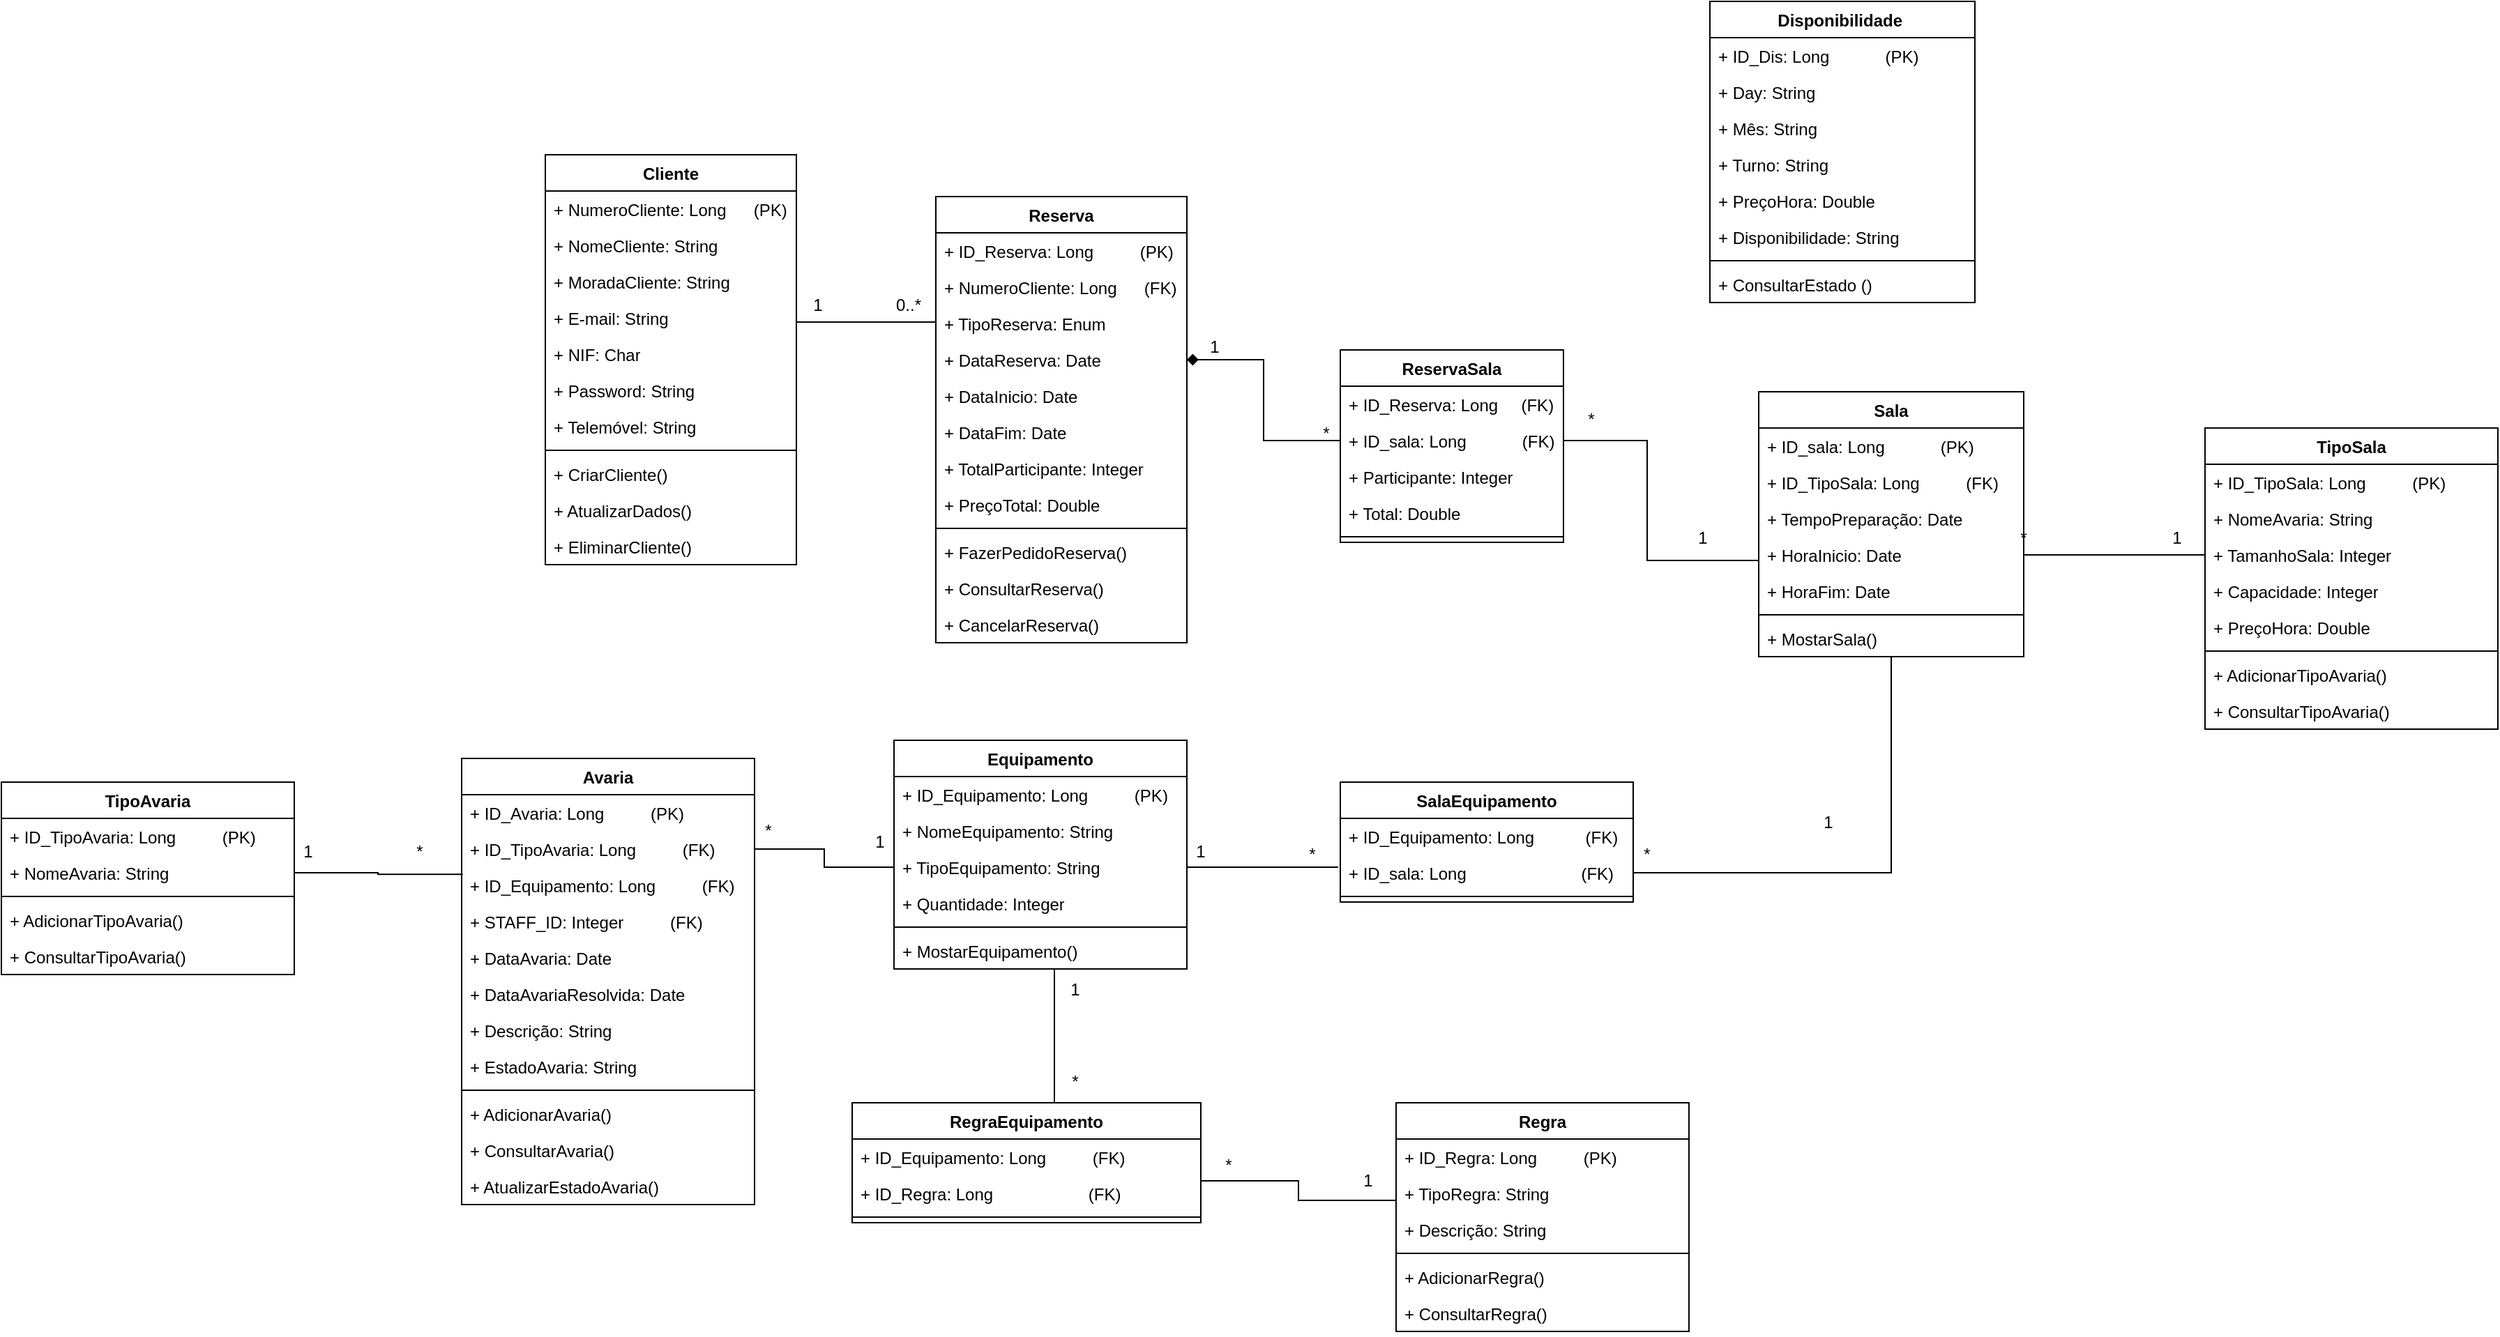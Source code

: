 <mxfile version="24.8.6">
  <diagram name="Diagrama de Classes" id="13e1069c-82ec-6db2-03f1-153e76fe0fe0">
    <mxGraphModel dx="2444" dy="712" grid="1" gridSize="10" guides="1" tooltips="1" connect="1" arrows="1" fold="1" page="1" pageScale="1" pageWidth="1100" pageHeight="850" background="none" math="0" shadow="0">
      <root>
        <mxCell id="0" />
        <mxCell id="1" parent="0" />
        <mxCell id="OTBdSN7DUw6KR1RITJse-1" value="Cliente" style="swimlane;fontStyle=1;align=center;verticalAlign=top;childLayout=stackLayout;horizontal=1;startSize=26;horizontalStack=0;resizeParent=1;resizeParentMax=0;resizeLast=0;collapsible=1;marginBottom=0;whiteSpace=wrap;html=1;" parent="1" vertex="1">
          <mxGeometry x="30" y="160" width="180" height="294" as="geometry">
            <mxRectangle x="140" y="60" width="80" height="30" as="alternateBounds" />
          </mxGeometry>
        </mxCell>
        <mxCell id="OTBdSN7DUw6KR1RITJse-2" value="+ NumeroCliente: Long&lt;span style=&quot;white-space: pre;&quot;&gt;&#x9;&lt;/span&gt;&amp;nbsp; &amp;nbsp;(PK)" style="text;strokeColor=none;fillColor=none;align=left;verticalAlign=top;spacingLeft=4;spacingRight=4;overflow=hidden;rotatable=0;points=[[0,0.5],[1,0.5]];portConstraint=eastwest;whiteSpace=wrap;html=1;" parent="OTBdSN7DUw6KR1RITJse-1" vertex="1">
          <mxGeometry y="26" width="180" height="26" as="geometry" />
        </mxCell>
        <mxCell id="OTBdSN7DUw6KR1RITJse-3" value="+ NomeCliente: String" style="text;strokeColor=none;fillColor=none;align=left;verticalAlign=top;spacingLeft=4;spacingRight=4;overflow=hidden;rotatable=0;points=[[0,0.5],[1,0.5]];portConstraint=eastwest;whiteSpace=wrap;html=1;" parent="OTBdSN7DUw6KR1RITJse-1" vertex="1">
          <mxGeometry y="52" width="180" height="26" as="geometry" />
        </mxCell>
        <mxCell id="OTBdSN7DUw6KR1RITJse-4" value="+ MoradaCliente: String" style="text;strokeColor=none;fillColor=none;align=left;verticalAlign=top;spacingLeft=4;spacingRight=4;overflow=hidden;rotatable=0;points=[[0,0.5],[1,0.5]];portConstraint=eastwest;whiteSpace=wrap;html=1;" parent="OTBdSN7DUw6KR1RITJse-1" vertex="1">
          <mxGeometry y="78" width="180" height="26" as="geometry" />
        </mxCell>
        <mxCell id="OTBdSN7DUw6KR1RITJse-5" value="+ E-mail: String&lt;div&gt;&lt;br&gt;&lt;/div&gt;&lt;div&gt;&lt;br&gt;&lt;/div&gt;" style="text;strokeColor=none;fillColor=none;align=left;verticalAlign=top;spacingLeft=4;spacingRight=4;overflow=hidden;rotatable=0;points=[[0,0.5],[1,0.5]];portConstraint=eastwest;whiteSpace=wrap;html=1;" parent="OTBdSN7DUw6KR1RITJse-1" vertex="1">
          <mxGeometry y="104" width="180" height="26" as="geometry" />
        </mxCell>
        <mxCell id="-aJVNQ9pDXhQDbvJG__2-1" value="+ NIF: Char" style="text;strokeColor=none;fillColor=none;align=left;verticalAlign=top;spacingLeft=4;spacingRight=4;overflow=hidden;rotatable=0;points=[[0,0.5],[1,0.5]];portConstraint=eastwest;whiteSpace=wrap;html=1;" vertex="1" parent="OTBdSN7DUw6KR1RITJse-1">
          <mxGeometry y="130" width="180" height="26" as="geometry" />
        </mxCell>
        <mxCell id="OTBdSN7DUw6KR1RITJse-6" value="+ Password: String" style="text;strokeColor=none;fillColor=none;align=left;verticalAlign=top;spacingLeft=4;spacingRight=4;overflow=hidden;rotatable=0;points=[[0,0.5],[1,0.5]];portConstraint=eastwest;whiteSpace=wrap;html=1;" parent="OTBdSN7DUw6KR1RITJse-1" vertex="1">
          <mxGeometry y="156" width="180" height="26" as="geometry" />
        </mxCell>
        <mxCell id="OTBdSN7DUw6KR1RITJse-7" value="+ Telemóvel: String" style="text;strokeColor=none;fillColor=none;align=left;verticalAlign=top;spacingLeft=4;spacingRight=4;overflow=hidden;rotatable=0;points=[[0,0.5],[1,0.5]];portConstraint=eastwest;whiteSpace=wrap;html=1;" parent="OTBdSN7DUw6KR1RITJse-1" vertex="1">
          <mxGeometry y="182" width="180" height="26" as="geometry" />
        </mxCell>
        <mxCell id="OTBdSN7DUw6KR1RITJse-8" value="" style="line;strokeWidth=1;fillColor=none;align=left;verticalAlign=middle;spacingTop=-1;spacingLeft=3;spacingRight=3;rotatable=0;labelPosition=right;points=[];portConstraint=eastwest;strokeColor=inherit;" parent="OTBdSN7DUw6KR1RITJse-1" vertex="1">
          <mxGeometry y="208" width="180" height="8" as="geometry" />
        </mxCell>
        <mxCell id="rqedpsNSRm9LQJVZ1VE7-1" value="+ CriarCliente()" style="text;strokeColor=none;fillColor=none;align=left;verticalAlign=top;spacingLeft=4;spacingRight=4;overflow=hidden;rotatable=0;points=[[0,0.5],[1,0.5]];portConstraint=eastwest;whiteSpace=wrap;html=1;" parent="OTBdSN7DUw6KR1RITJse-1" vertex="1">
          <mxGeometry y="216" width="180" height="26" as="geometry" />
        </mxCell>
        <mxCell id="rqedpsNSRm9LQJVZ1VE7-2" value="+ AtualizarDados()" style="text;strokeColor=none;fillColor=none;align=left;verticalAlign=top;spacingLeft=4;spacingRight=4;overflow=hidden;rotatable=0;points=[[0,0.5],[1,0.5]];portConstraint=eastwest;whiteSpace=wrap;html=1;" parent="OTBdSN7DUw6KR1RITJse-1" vertex="1">
          <mxGeometry y="242" width="180" height="26" as="geometry" />
        </mxCell>
        <mxCell id="rqedpsNSRm9LQJVZ1VE7-3" value="+ EliminarCliente()" style="text;strokeColor=none;fillColor=none;align=left;verticalAlign=top;spacingLeft=4;spacingRight=4;overflow=hidden;rotatable=0;points=[[0,0.5],[1,0.5]];portConstraint=eastwest;whiteSpace=wrap;html=1;" parent="OTBdSN7DUw6KR1RITJse-1" vertex="1">
          <mxGeometry y="268" width="180" height="26" as="geometry" />
        </mxCell>
        <mxCell id="TgUR6VuphJQQWwya9bYw-8" style="edgeStyle=orthogonalEdgeStyle;rounded=0;orthogonalLoop=1;jettySize=auto;html=1;exitX=0.5;exitY=1;exitDx=0;exitDy=0;entryX=1;entryY=0.5;entryDx=0;entryDy=0;endArrow=none;endFill=0;" parent="1" source="OTBdSN7DUw6KR1RITJse-10" target="OTBdSN7DUw6KR1RITJse-58" edge="1">
          <mxGeometry relative="1" as="geometry" />
        </mxCell>
        <mxCell id="OTBdSN7DUw6KR1RITJse-10" value="Sala" style="swimlane;fontStyle=1;align=center;verticalAlign=top;childLayout=stackLayout;horizontal=1;startSize=26;horizontalStack=0;resizeParent=1;resizeParentMax=0;resizeLast=0;collapsible=1;marginBottom=0;whiteSpace=wrap;html=1;" parent="1" vertex="1">
          <mxGeometry x="900" y="330" width="190" height="190" as="geometry" />
        </mxCell>
        <mxCell id="OTBdSN7DUw6KR1RITJse-11" value="+ ID_sala: Long&amp;nbsp; &amp;nbsp; &amp;nbsp; &amp;nbsp; &amp;nbsp; &amp;nbsp; (PK)" style="text;strokeColor=none;fillColor=none;align=left;verticalAlign=top;spacingLeft=4;spacingRight=4;overflow=hidden;rotatable=0;points=[[0,0.5],[1,0.5]];portConstraint=eastwest;whiteSpace=wrap;html=1;" parent="OTBdSN7DUw6KR1RITJse-10" vertex="1">
          <mxGeometry y="26" width="190" height="26" as="geometry" />
        </mxCell>
        <mxCell id="aInGje0-KsVJg-_VBNvp-23" value="+ ID_TipoSala: Long&amp;nbsp; &amp;nbsp; &amp;nbsp; &amp;nbsp; &amp;nbsp; (FK)&amp;nbsp;&amp;nbsp;" style="text;strokeColor=none;fillColor=none;align=left;verticalAlign=top;spacingLeft=4;spacingRight=4;overflow=hidden;rotatable=0;points=[[0,0.5],[1,0.5]];portConstraint=eastwest;whiteSpace=wrap;html=1;" parent="OTBdSN7DUw6KR1RITJse-10" vertex="1">
          <mxGeometry y="52" width="190" height="26" as="geometry" />
        </mxCell>
        <mxCell id="nK_D47v2q9Sztdhnkqc2-46" value="+ TempoPreparação: Date" style="text;strokeColor=none;fillColor=none;align=left;verticalAlign=top;spacingLeft=4;spacingRight=4;overflow=hidden;rotatable=0;points=[[0,0.5],[1,0.5]];portConstraint=eastwest;whiteSpace=wrap;html=1;" parent="OTBdSN7DUw6KR1RITJse-10" vertex="1">
          <mxGeometry y="78" width="190" height="26" as="geometry" />
        </mxCell>
        <mxCell id="nK_D47v2q9Sztdhnkqc2-49" value="+ HoraInicio: Date" style="text;strokeColor=none;fillColor=none;align=left;verticalAlign=top;spacingLeft=4;spacingRight=4;overflow=hidden;rotatable=0;points=[[0,0.5],[1,0.5]];portConstraint=eastwest;whiteSpace=wrap;html=1;" parent="OTBdSN7DUw6KR1RITJse-10" vertex="1">
          <mxGeometry y="104" width="190" height="26" as="geometry" />
        </mxCell>
        <mxCell id="nK_D47v2q9Sztdhnkqc2-50" value="+ HoraFim: Date" style="text;strokeColor=none;fillColor=none;align=left;verticalAlign=top;spacingLeft=4;spacingRight=4;overflow=hidden;rotatable=0;points=[[0,0.5],[1,0.5]];portConstraint=eastwest;whiteSpace=wrap;html=1;" parent="OTBdSN7DUw6KR1RITJse-10" vertex="1">
          <mxGeometry y="130" width="190" height="26" as="geometry" />
        </mxCell>
        <mxCell id="OTBdSN7DUw6KR1RITJse-16" value="" style="line;strokeWidth=1;fillColor=none;align=left;verticalAlign=middle;spacingTop=-1;spacingLeft=3;spacingRight=3;rotatable=0;labelPosition=right;points=[];portConstraint=eastwest;strokeColor=inherit;" parent="OTBdSN7DUw6KR1RITJse-10" vertex="1">
          <mxGeometry y="156" width="190" height="8" as="geometry" />
        </mxCell>
        <mxCell id="OTBdSN7DUw6KR1RITJse-17" value="+ MostarSala()" style="text;strokeColor=none;fillColor=none;align=left;verticalAlign=top;spacingLeft=4;spacingRight=4;overflow=hidden;rotatable=0;points=[[0,0.5],[1,0.5]];portConstraint=eastwest;whiteSpace=wrap;html=1;" parent="OTBdSN7DUw6KR1RITJse-10" vertex="1">
          <mxGeometry y="164" width="190" height="26" as="geometry" />
        </mxCell>
        <mxCell id="OTBdSN7DUw6KR1RITJse-18" value="Reserva" style="swimlane;fontStyle=1;align=center;verticalAlign=top;childLayout=stackLayout;horizontal=1;startSize=26;horizontalStack=0;resizeParent=1;resizeParentMax=0;resizeLast=0;collapsible=1;marginBottom=0;whiteSpace=wrap;html=1;" parent="1" vertex="1">
          <mxGeometry x="310" y="190" width="180" height="320" as="geometry" />
        </mxCell>
        <mxCell id="OTBdSN7DUw6KR1RITJse-19" value="+ ID_Reserva: Long&amp;nbsp; &amp;nbsp; &amp;nbsp; &amp;nbsp; &amp;nbsp; (PK)" style="text;strokeColor=none;fillColor=none;align=left;verticalAlign=top;spacingLeft=4;spacingRight=4;overflow=hidden;rotatable=0;points=[[0,0.5],[1,0.5]];portConstraint=eastwest;whiteSpace=wrap;html=1;" parent="OTBdSN7DUw6KR1RITJse-18" vertex="1">
          <mxGeometry y="26" width="180" height="26" as="geometry" />
        </mxCell>
        <mxCell id="yTIaYECVE8OxCSl-N1GG-2" value="+ NumeroCliente: Long&lt;span style=&quot;white-space: pre;&quot;&gt;&#x9;&lt;/span&gt;&amp;nbsp; &amp;nbsp;(FK)" style="text;strokeColor=none;fillColor=none;align=left;verticalAlign=top;spacingLeft=4;spacingRight=4;overflow=hidden;rotatable=0;points=[[0,0.5],[1,0.5]];portConstraint=eastwest;whiteSpace=wrap;html=1;" parent="OTBdSN7DUw6KR1RITJse-18" vertex="1">
          <mxGeometry y="52" width="180" height="26" as="geometry" />
        </mxCell>
        <mxCell id="OTBdSN7DUw6KR1RITJse-20" value="+ TipoReserva: Enum" style="text;strokeColor=none;fillColor=none;align=left;verticalAlign=top;spacingLeft=4;spacingRight=4;overflow=hidden;rotatable=0;points=[[0,0.5],[1,0.5]];portConstraint=eastwest;whiteSpace=wrap;html=1;" parent="OTBdSN7DUw6KR1RITJse-18" vertex="1">
          <mxGeometry y="78" width="180" height="26" as="geometry" />
        </mxCell>
        <mxCell id="yTIaYECVE8OxCSl-N1GG-1" value="+ DataReserva: Date" style="text;strokeColor=none;fillColor=none;align=left;verticalAlign=top;spacingLeft=4;spacingRight=4;overflow=hidden;rotatable=0;points=[[0,0.5],[1,0.5]];portConstraint=eastwest;whiteSpace=wrap;html=1;" parent="OTBdSN7DUw6KR1RITJse-18" vertex="1">
          <mxGeometry y="104" width="180" height="26" as="geometry" />
        </mxCell>
        <mxCell id="OTBdSN7DUw6KR1RITJse-21" value="+ DataInicio: Date" style="text;strokeColor=none;fillColor=none;align=left;verticalAlign=top;spacingLeft=4;spacingRight=4;overflow=hidden;rotatable=0;points=[[0,0.5],[1,0.5]];portConstraint=eastwest;whiteSpace=wrap;html=1;" parent="OTBdSN7DUw6KR1RITJse-18" vertex="1">
          <mxGeometry y="130" width="180" height="26" as="geometry" />
        </mxCell>
        <mxCell id="OTBdSN7DUw6KR1RITJse-22" value="+ DataFim: Date" style="text;strokeColor=none;fillColor=none;align=left;verticalAlign=top;spacingLeft=4;spacingRight=4;overflow=hidden;rotatable=0;points=[[0,0.5],[1,0.5]];portConstraint=eastwest;whiteSpace=wrap;html=1;" parent="OTBdSN7DUw6KR1RITJse-18" vertex="1">
          <mxGeometry y="156" width="180" height="26" as="geometry" />
        </mxCell>
        <mxCell id="OTBdSN7DUw6KR1RITJse-23" value="+ TotalParticipante: Integer" style="text;strokeColor=none;fillColor=none;align=left;verticalAlign=top;spacingLeft=4;spacingRight=4;overflow=hidden;rotatable=0;points=[[0,0.5],[1,0.5]];portConstraint=eastwest;whiteSpace=wrap;html=1;" parent="OTBdSN7DUw6KR1RITJse-18" vertex="1">
          <mxGeometry y="182" width="180" height="26" as="geometry" />
        </mxCell>
        <mxCell id="TgUR6VuphJQQWwya9bYw-1" value="+ PreçoTotal: Double" style="text;strokeColor=none;fillColor=none;align=left;verticalAlign=top;spacingLeft=4;spacingRight=4;overflow=hidden;rotatable=0;points=[[0,0.5],[1,0.5]];portConstraint=eastwest;whiteSpace=wrap;html=1;" parent="OTBdSN7DUw6KR1RITJse-18" vertex="1">
          <mxGeometry y="208" width="180" height="26" as="geometry" />
        </mxCell>
        <mxCell id="OTBdSN7DUw6KR1RITJse-24" value="" style="line;strokeWidth=1;fillColor=none;align=left;verticalAlign=middle;spacingTop=-1;spacingLeft=3;spacingRight=3;rotatable=0;labelPosition=right;points=[];portConstraint=eastwest;strokeColor=inherit;" parent="OTBdSN7DUw6KR1RITJse-18" vertex="1">
          <mxGeometry y="234" width="180" height="8" as="geometry" />
        </mxCell>
        <mxCell id="5uaC4MI6rVyVPUYfYV3J-1" value="+ FazerPedidoReserva()" style="text;strokeColor=none;fillColor=none;align=left;verticalAlign=top;spacingLeft=4;spacingRight=4;overflow=hidden;rotatable=0;points=[[0,0.5],[1,0.5]];portConstraint=eastwest;whiteSpace=wrap;html=1;" parent="OTBdSN7DUw6KR1RITJse-18" vertex="1">
          <mxGeometry y="242" width="180" height="26" as="geometry" />
        </mxCell>
        <mxCell id="OTBdSN7DUw6KR1RITJse-25" value="+ ConsultarReserva()" style="text;strokeColor=none;fillColor=none;align=left;verticalAlign=top;spacingLeft=4;spacingRight=4;overflow=hidden;rotatable=0;points=[[0,0.5],[1,0.5]];portConstraint=eastwest;whiteSpace=wrap;html=1;" parent="OTBdSN7DUw6KR1RITJse-18" vertex="1">
          <mxGeometry y="268" width="180" height="26" as="geometry" />
        </mxCell>
        <mxCell id="5uaC4MI6rVyVPUYfYV3J-3" value="+ CancelarReserva()" style="text;strokeColor=none;fillColor=none;align=left;verticalAlign=top;spacingLeft=4;spacingRight=4;overflow=hidden;rotatable=0;points=[[0,0.5],[1,0.5]];portConstraint=eastwest;whiteSpace=wrap;html=1;" parent="OTBdSN7DUw6KR1RITJse-18" vertex="1">
          <mxGeometry y="294" width="180" height="26" as="geometry" />
        </mxCell>
        <mxCell id="OTBdSN7DUw6KR1RITJse-26" value="Equipamento" style="swimlane;fontStyle=1;align=center;verticalAlign=top;childLayout=stackLayout;horizontal=1;startSize=26;horizontalStack=0;resizeParent=1;resizeParentMax=0;resizeLast=0;collapsible=1;marginBottom=0;whiteSpace=wrap;html=1;" parent="1" vertex="1">
          <mxGeometry x="280" y="580" width="210" height="164" as="geometry" />
        </mxCell>
        <mxCell id="OTBdSN7DUw6KR1RITJse-27" value="+ ID_Equipamento: Long&amp;nbsp; &amp;nbsp; &amp;nbsp; &amp;nbsp; &amp;nbsp; (PK)&amp;nbsp;&amp;nbsp;" style="text;strokeColor=none;fillColor=none;align=left;verticalAlign=top;spacingLeft=4;spacingRight=4;overflow=hidden;rotatable=0;points=[[0,0.5],[1,0.5]];portConstraint=eastwest;whiteSpace=wrap;html=1;" parent="OTBdSN7DUw6KR1RITJse-26" vertex="1">
          <mxGeometry y="26" width="210" height="26" as="geometry" />
        </mxCell>
        <mxCell id="OTBdSN7DUw6KR1RITJse-28" value="+ NomeEquipamento: String" style="text;strokeColor=none;fillColor=none;align=left;verticalAlign=top;spacingLeft=4;spacingRight=4;overflow=hidden;rotatable=0;points=[[0,0.5],[1,0.5]];portConstraint=eastwest;whiteSpace=wrap;html=1;" parent="OTBdSN7DUw6KR1RITJse-26" vertex="1">
          <mxGeometry y="52" width="210" height="26" as="geometry" />
        </mxCell>
        <mxCell id="OTBdSN7DUw6KR1RITJse-29" value="+ TipoEquipamento: String" style="text;strokeColor=none;fillColor=none;align=left;verticalAlign=top;spacingLeft=4;spacingRight=4;overflow=hidden;rotatable=0;points=[[0,0.5],[1,0.5]];portConstraint=eastwest;whiteSpace=wrap;html=1;" parent="OTBdSN7DUw6KR1RITJse-26" vertex="1">
          <mxGeometry y="78" width="210" height="26" as="geometry" />
        </mxCell>
        <mxCell id="OTBdSN7DUw6KR1RITJse-31" value="+ Quantidade: Integer" style="text;strokeColor=none;fillColor=none;align=left;verticalAlign=top;spacingLeft=4;spacingRight=4;overflow=hidden;rotatable=0;points=[[0,0.5],[1,0.5]];portConstraint=eastwest;whiteSpace=wrap;html=1;" parent="OTBdSN7DUw6KR1RITJse-26" vertex="1">
          <mxGeometry y="104" width="210" height="26" as="geometry" />
        </mxCell>
        <mxCell id="OTBdSN7DUw6KR1RITJse-32" value="" style="line;strokeWidth=1;fillColor=none;align=left;verticalAlign=middle;spacingTop=-1;spacingLeft=3;spacingRight=3;rotatable=0;labelPosition=right;points=[];portConstraint=eastwest;strokeColor=inherit;" parent="OTBdSN7DUw6KR1RITJse-26" vertex="1">
          <mxGeometry y="130" width="210" height="8" as="geometry" />
        </mxCell>
        <mxCell id="H3_FL0mDu3y63sgO12pk-1" value="+ MostarEquipamento()" style="text;strokeColor=none;fillColor=none;align=left;verticalAlign=top;spacingLeft=4;spacingRight=4;overflow=hidden;rotatable=0;points=[[0,0.5],[1,0.5]];portConstraint=eastwest;whiteSpace=wrap;html=1;" parent="OTBdSN7DUw6KR1RITJse-26" vertex="1">
          <mxGeometry y="138" width="210" height="26" as="geometry" />
        </mxCell>
        <mxCell id="OTBdSN7DUw6KR1RITJse-43" value="1" style="text;html=1;align=center;verticalAlign=middle;resizable=0;points=[];autosize=1;strokeColor=none;fillColor=none;" parent="1" vertex="1">
          <mxGeometry x="210" y="253" width="30" height="30" as="geometry" />
        </mxCell>
        <mxCell id="OTBdSN7DUw6KR1RITJse-44" value="0..*" style="text;html=1;align=center;verticalAlign=middle;resizable=0;points=[];autosize=1;strokeColor=none;fillColor=none;" parent="1" vertex="1">
          <mxGeometry x="270" y="253" width="40" height="30" as="geometry" />
        </mxCell>
        <mxCell id="OTBdSN7DUw6KR1RITJse-48" value="ReservaSala" style="swimlane;fontStyle=1;align=center;verticalAlign=top;childLayout=stackLayout;horizontal=1;startSize=26;horizontalStack=0;resizeParent=1;resizeParentMax=0;resizeLast=0;collapsible=1;marginBottom=0;whiteSpace=wrap;html=1;" parent="1" vertex="1">
          <mxGeometry x="600" y="300" width="160" height="138" as="geometry" />
        </mxCell>
        <mxCell id="OTBdSN7DUw6KR1RITJse-49" value="+ ID_Reserva: Long&amp;nbsp; &amp;nbsp; &amp;nbsp;(FK)" style="text;strokeColor=none;fillColor=none;align=left;verticalAlign=top;spacingLeft=4;spacingRight=4;overflow=hidden;rotatable=0;points=[[0,0.5],[1,0.5]];portConstraint=eastwest;whiteSpace=wrap;html=1;" parent="OTBdSN7DUw6KR1RITJse-48" vertex="1">
          <mxGeometry y="26" width="160" height="26" as="geometry" />
        </mxCell>
        <mxCell id="OTBdSN7DUw6KR1RITJse-50" value="+ ID_sala: Long&amp;nbsp; &amp;nbsp; &amp;nbsp; &amp;nbsp; &amp;nbsp; &amp;nbsp; (FK)" style="text;strokeColor=none;fillColor=none;align=left;verticalAlign=top;spacingLeft=4;spacingRight=4;overflow=hidden;rotatable=0;points=[[0,0.5],[1,0.5]];portConstraint=eastwest;whiteSpace=wrap;html=1;" parent="OTBdSN7DUw6KR1RITJse-48" vertex="1">
          <mxGeometry y="52" width="160" height="26" as="geometry" />
        </mxCell>
        <mxCell id="OTBdSN7DUw6KR1RITJse-51" value="+ Participante: Integer" style="text;strokeColor=none;fillColor=none;align=left;verticalAlign=top;spacingLeft=4;spacingRight=4;overflow=hidden;rotatable=0;points=[[0,0.5],[1,0.5]];portConstraint=eastwest;whiteSpace=wrap;html=1;" parent="OTBdSN7DUw6KR1RITJse-48" vertex="1">
          <mxGeometry y="78" width="160" height="26" as="geometry" />
        </mxCell>
        <mxCell id="yTIaYECVE8OxCSl-N1GG-3" value="+ Total: Double" style="text;strokeColor=none;fillColor=none;align=left;verticalAlign=top;spacingLeft=4;spacingRight=4;overflow=hidden;rotatable=0;points=[[0,0.5],[1,0.5]];portConstraint=eastwest;whiteSpace=wrap;html=1;" parent="OTBdSN7DUw6KR1RITJse-48" vertex="1">
          <mxGeometry y="104" width="160" height="26" as="geometry" />
        </mxCell>
        <mxCell id="OTBdSN7DUw6KR1RITJse-52" value="" style="line;strokeWidth=1;fillColor=none;align=left;verticalAlign=middle;spacingTop=-1;spacingLeft=3;spacingRight=3;rotatable=0;labelPosition=right;points=[];portConstraint=eastwest;strokeColor=inherit;" parent="OTBdSN7DUw6KR1RITJse-48" vertex="1">
          <mxGeometry y="130" width="160" height="8" as="geometry" />
        </mxCell>
        <mxCell id="OTBdSN7DUw6KR1RITJse-56" value="SalaEquipamento" style="swimlane;fontStyle=1;align=center;verticalAlign=top;childLayout=stackLayout;horizontal=1;startSize=26;horizontalStack=0;resizeParent=1;resizeParentMax=0;resizeLast=0;collapsible=1;marginBottom=0;whiteSpace=wrap;html=1;" parent="1" vertex="1">
          <mxGeometry x="600" y="610" width="210" height="86" as="geometry" />
        </mxCell>
        <mxCell id="OTBdSN7DUw6KR1RITJse-57" value="+ ID_Equipamento: Long&amp;nbsp; &amp;nbsp; &amp;nbsp; &amp;nbsp; &amp;nbsp; &amp;nbsp;(FK)&amp;nbsp;&amp;nbsp;" style="text;strokeColor=none;fillColor=none;align=left;verticalAlign=top;spacingLeft=4;spacingRight=4;overflow=hidden;rotatable=0;points=[[0,0.5],[1,0.5]];portConstraint=eastwest;whiteSpace=wrap;html=1;" parent="OTBdSN7DUw6KR1RITJse-56" vertex="1">
          <mxGeometry y="26" width="210" height="26" as="geometry" />
        </mxCell>
        <mxCell id="OTBdSN7DUw6KR1RITJse-58" value="+ ID_sala: Long&amp;nbsp; &amp;nbsp; &amp;nbsp; &amp;nbsp;&amp;nbsp;&lt;span style=&quot;white-space: pre;&quot;&gt;&#x9;&lt;/span&gt;&amp;nbsp; &amp;nbsp; &amp;nbsp; &amp;nbsp;&amp;nbsp; &amp;nbsp;(FK)" style="text;strokeColor=none;fillColor=none;align=left;verticalAlign=top;spacingLeft=4;spacingRight=4;overflow=hidden;rotatable=0;points=[[0,0.5],[1,0.5]];portConstraint=eastwest;whiteSpace=wrap;html=1;" parent="OTBdSN7DUw6KR1RITJse-56" vertex="1">
          <mxGeometry y="52" width="210" height="26" as="geometry" />
        </mxCell>
        <mxCell id="OTBdSN7DUw6KR1RITJse-59" value="" style="line;strokeWidth=1;fillColor=none;align=left;verticalAlign=middle;spacingTop=-1;spacingLeft=3;spacingRight=3;rotatable=0;labelPosition=right;points=[];portConstraint=eastwest;strokeColor=inherit;" parent="OTBdSN7DUw6KR1RITJse-56" vertex="1">
          <mxGeometry y="78" width="210" height="8" as="geometry" />
        </mxCell>
        <mxCell id="yTIaYECVE8OxCSl-N1GG-5" value="Disponibilidade&amp;nbsp;" style="swimlane;fontStyle=1;align=center;verticalAlign=top;childLayout=stackLayout;horizontal=1;startSize=26;horizontalStack=0;resizeParent=1;resizeParentMax=0;resizeLast=0;collapsible=1;marginBottom=0;whiteSpace=wrap;html=1;" parent="1" vertex="1">
          <mxGeometry x="865" y="50" width="190" height="216" as="geometry" />
        </mxCell>
        <mxCell id="yTIaYECVE8OxCSl-N1GG-6" value="+ ID_Dis: Long&amp;nbsp; &amp;nbsp; &amp;nbsp; &amp;nbsp; &amp;nbsp; &amp;nbsp; (PK)" style="text;strokeColor=none;fillColor=none;align=left;verticalAlign=top;spacingLeft=4;spacingRight=4;overflow=hidden;rotatable=0;points=[[0,0.5],[1,0.5]];portConstraint=eastwest;whiteSpace=wrap;html=1;" parent="yTIaYECVE8OxCSl-N1GG-5" vertex="1">
          <mxGeometry y="26" width="190" height="26" as="geometry" />
        </mxCell>
        <mxCell id="yTIaYECVE8OxCSl-N1GG-8" value="+ Day: String" style="text;strokeColor=none;fillColor=none;align=left;verticalAlign=top;spacingLeft=4;spacingRight=4;overflow=hidden;rotatable=0;points=[[0,0.5],[1,0.5]];portConstraint=eastwest;whiteSpace=wrap;html=1;" parent="yTIaYECVE8OxCSl-N1GG-5" vertex="1">
          <mxGeometry y="52" width="190" height="26" as="geometry" />
        </mxCell>
        <mxCell id="yTIaYECVE8OxCSl-N1GG-7" value="+ Mês: String" style="text;strokeColor=none;fillColor=none;align=left;verticalAlign=top;spacingLeft=4;spacingRight=4;overflow=hidden;rotatable=0;points=[[0,0.5],[1,0.5]];portConstraint=eastwest;whiteSpace=wrap;html=1;" parent="yTIaYECVE8OxCSl-N1GG-5" vertex="1">
          <mxGeometry y="78" width="190" height="26" as="geometry" />
        </mxCell>
        <mxCell id="yTIaYECVE8OxCSl-N1GG-14" value="+ Turno: String" style="text;strokeColor=none;fillColor=none;align=left;verticalAlign=top;spacingLeft=4;spacingRight=4;overflow=hidden;rotatable=0;points=[[0,0.5],[1,0.5]];portConstraint=eastwest;whiteSpace=wrap;html=1;" parent="yTIaYECVE8OxCSl-N1GG-5" vertex="1">
          <mxGeometry y="104" width="190" height="26" as="geometry" />
        </mxCell>
        <mxCell id="yTIaYECVE8OxCSl-N1GG-9" value="+ PreçoHora: Double" style="text;strokeColor=none;fillColor=none;align=left;verticalAlign=top;spacingLeft=4;spacingRight=4;overflow=hidden;rotatable=0;points=[[0,0.5],[1,0.5]];portConstraint=eastwest;whiteSpace=wrap;html=1;" parent="yTIaYECVE8OxCSl-N1GG-5" vertex="1">
          <mxGeometry y="130" width="190" height="26" as="geometry" />
        </mxCell>
        <mxCell id="yTIaYECVE8OxCSl-N1GG-10" value="+ Disponibilidade: String" style="text;strokeColor=none;fillColor=none;align=left;verticalAlign=top;spacingLeft=4;spacingRight=4;overflow=hidden;rotatable=0;points=[[0,0.5],[1,0.5]];portConstraint=eastwest;whiteSpace=wrap;html=1;" parent="yTIaYECVE8OxCSl-N1GG-5" vertex="1">
          <mxGeometry y="156" width="190" height="26" as="geometry" />
        </mxCell>
        <mxCell id="yTIaYECVE8OxCSl-N1GG-11" value="" style="line;strokeWidth=1;fillColor=none;align=left;verticalAlign=middle;spacingTop=-1;spacingLeft=3;spacingRight=3;rotatable=0;labelPosition=right;points=[];portConstraint=eastwest;strokeColor=inherit;" parent="yTIaYECVE8OxCSl-N1GG-5" vertex="1">
          <mxGeometry y="182" width="190" height="8" as="geometry" />
        </mxCell>
        <mxCell id="yTIaYECVE8OxCSl-N1GG-12" value="+ ConsultarEstado ()" style="text;strokeColor=none;fillColor=none;align=left;verticalAlign=top;spacingLeft=4;spacingRight=4;overflow=hidden;rotatable=0;points=[[0,0.5],[1,0.5]];portConstraint=eastwest;whiteSpace=wrap;html=1;" parent="yTIaYECVE8OxCSl-N1GG-5" vertex="1">
          <mxGeometry y="190" width="190" height="26" as="geometry" />
        </mxCell>
        <mxCell id="TgUR6VuphJQQWwya9bYw-2" style="edgeStyle=orthogonalEdgeStyle;rounded=0;orthogonalLoop=1;jettySize=auto;html=1;entryX=0;entryY=0.5;entryDx=0;entryDy=0;endArrow=none;endFill=0;startArrow=diamond;startFill=1;" parent="1" source="yTIaYECVE8OxCSl-N1GG-1" target="OTBdSN7DUw6KR1RITJse-50" edge="1">
          <mxGeometry relative="1" as="geometry" />
        </mxCell>
        <mxCell id="TgUR6VuphJQQWwya9bYw-3" style="edgeStyle=orthogonalEdgeStyle;rounded=0;orthogonalLoop=1;jettySize=auto;html=1;endArrow=none;endFill=0;" parent="1" source="OTBdSN7DUw6KR1RITJse-10" target="OTBdSN7DUw6KR1RITJse-50" edge="1">
          <mxGeometry relative="1" as="geometry">
            <Array as="points">
              <mxPoint x="820" y="451" />
              <mxPoint x="820" y="365" />
            </Array>
          </mxGeometry>
        </mxCell>
        <mxCell id="TgUR6VuphJQQWwya9bYw-12" style="edgeStyle=orthogonalEdgeStyle;rounded=0;orthogonalLoop=1;jettySize=auto;html=1;exitX=1;exitY=0.5;exitDx=0;exitDy=0;entryX=-0.007;entryY=0.347;entryDx=0;entryDy=0;entryPerimeter=0;endArrow=none;endFill=0;" parent="1" source="OTBdSN7DUw6KR1RITJse-29" target="OTBdSN7DUw6KR1RITJse-58" edge="1">
          <mxGeometry relative="1" as="geometry" />
        </mxCell>
        <mxCell id="TgUR6VuphJQQWwya9bYw-15" style="edgeStyle=orthogonalEdgeStyle;rounded=0;orthogonalLoop=1;jettySize=auto;html=1;endArrow=none;endFill=0;" parent="1" source="OTBdSN7DUw6KR1RITJse-5" edge="1">
          <mxGeometry relative="1" as="geometry">
            <mxPoint x="310" y="280" as="targetPoint" />
            <Array as="points">
              <mxPoint x="230" y="280" />
              <mxPoint x="230" y="280" />
            </Array>
          </mxGeometry>
        </mxCell>
        <mxCell id="nK_D47v2q9Sztdhnkqc2-1" value="Avaria" style="swimlane;fontStyle=1;align=center;verticalAlign=top;childLayout=stackLayout;horizontal=1;startSize=26;horizontalStack=0;resizeParent=1;resizeParentMax=0;resizeLast=0;collapsible=1;marginBottom=0;whiteSpace=wrap;html=1;" parent="1" vertex="1">
          <mxGeometry x="-30" y="593" width="210" height="320" as="geometry" />
        </mxCell>
        <mxCell id="nK_D47v2q9Sztdhnkqc2-9" value="+ ID_Avaria: Long&amp;nbsp; &amp;nbsp; &amp;nbsp; &amp;nbsp; &amp;nbsp; (PK)&amp;nbsp;&amp;nbsp;" style="text;strokeColor=none;fillColor=none;align=left;verticalAlign=top;spacingLeft=4;spacingRight=4;overflow=hidden;rotatable=0;points=[[0,0.5],[1,0.5]];portConstraint=eastwest;whiteSpace=wrap;html=1;" parent="nK_D47v2q9Sztdhnkqc2-1" vertex="1">
          <mxGeometry y="26" width="210" height="26" as="geometry" />
        </mxCell>
        <mxCell id="nK_D47v2q9Sztdhnkqc2-11" value="+ ID_TipoAvaria: Long&amp;nbsp; &amp;nbsp; &amp;nbsp; &amp;nbsp; &amp;nbsp; (FK)&amp;nbsp;&amp;nbsp;" style="text;strokeColor=none;fillColor=none;align=left;verticalAlign=top;spacingLeft=4;spacingRight=4;overflow=hidden;rotatable=0;points=[[0,0.5],[1,0.5]];portConstraint=eastwest;whiteSpace=wrap;html=1;" parent="nK_D47v2q9Sztdhnkqc2-1" vertex="1">
          <mxGeometry y="52" width="210" height="26" as="geometry" />
        </mxCell>
        <mxCell id="nK_D47v2q9Sztdhnkqc2-2" value="+ ID_Equipamento: Long&amp;nbsp; &amp;nbsp; &amp;nbsp; &amp;nbsp; &amp;nbsp; (FK)&amp;nbsp;&amp;nbsp;" style="text;strokeColor=none;fillColor=none;align=left;verticalAlign=top;spacingLeft=4;spacingRight=4;overflow=hidden;rotatable=0;points=[[0,0.5],[1,0.5]];portConstraint=eastwest;whiteSpace=wrap;html=1;" parent="nK_D47v2q9Sztdhnkqc2-1" vertex="1">
          <mxGeometry y="78" width="210" height="26" as="geometry" />
        </mxCell>
        <mxCell id="aInGje0-KsVJg-_VBNvp-29" value="+ STAFF_ID: Integer&amp;nbsp; &amp;nbsp; &amp;nbsp; &amp;nbsp; &amp;nbsp; (FK)&amp;nbsp;&amp;nbsp;" style="text;strokeColor=none;fillColor=none;align=left;verticalAlign=top;spacingLeft=4;spacingRight=4;overflow=hidden;rotatable=0;points=[[0,0.5],[1,0.5]];portConstraint=eastwest;whiteSpace=wrap;html=1;" parent="nK_D47v2q9Sztdhnkqc2-1" vertex="1">
          <mxGeometry y="104" width="210" height="26" as="geometry" />
        </mxCell>
        <mxCell id="nK_D47v2q9Sztdhnkqc2-23" value="+ DataAvaria: Date" style="text;strokeColor=none;fillColor=none;align=left;verticalAlign=top;spacingLeft=4;spacingRight=4;overflow=hidden;rotatable=0;points=[[0,0.5],[1,0.5]];portConstraint=eastwest;whiteSpace=wrap;html=1;" parent="nK_D47v2q9Sztdhnkqc2-1" vertex="1">
          <mxGeometry y="130" width="210" height="26" as="geometry" />
        </mxCell>
        <mxCell id="nK_D47v2q9Sztdhnkqc2-25" value="+ DataAvariaResolvida: Date" style="text;strokeColor=none;fillColor=none;align=left;verticalAlign=top;spacingLeft=4;spacingRight=4;overflow=hidden;rotatable=0;points=[[0,0.5],[1,0.5]];portConstraint=eastwest;whiteSpace=wrap;html=1;" parent="nK_D47v2q9Sztdhnkqc2-1" vertex="1">
          <mxGeometry y="156" width="210" height="26" as="geometry" />
        </mxCell>
        <mxCell id="nK_D47v2q9Sztdhnkqc2-6" value="+ Descrição: String" style="text;strokeColor=none;fillColor=none;align=left;verticalAlign=top;spacingLeft=4;spacingRight=4;overflow=hidden;rotatable=0;points=[[0,0.5],[1,0.5]];portConstraint=eastwest;whiteSpace=wrap;html=1;" parent="nK_D47v2q9Sztdhnkqc2-1" vertex="1">
          <mxGeometry y="182" width="210" height="26" as="geometry" />
        </mxCell>
        <mxCell id="nK_D47v2q9Sztdhnkqc2-24" value="+ EstadoAvaria: String" style="text;strokeColor=none;fillColor=none;align=left;verticalAlign=top;spacingLeft=4;spacingRight=4;overflow=hidden;rotatable=0;points=[[0,0.5],[1,0.5]];portConstraint=eastwest;whiteSpace=wrap;html=1;" parent="nK_D47v2q9Sztdhnkqc2-1" vertex="1">
          <mxGeometry y="208" width="210" height="26" as="geometry" />
        </mxCell>
        <mxCell id="nK_D47v2q9Sztdhnkqc2-7" value="" style="line;strokeWidth=1;fillColor=none;align=left;verticalAlign=middle;spacingTop=-1;spacingLeft=3;spacingRight=3;rotatable=0;labelPosition=right;points=[];portConstraint=eastwest;strokeColor=inherit;" parent="nK_D47v2q9Sztdhnkqc2-1" vertex="1">
          <mxGeometry y="234" width="210" height="8" as="geometry" />
        </mxCell>
        <mxCell id="nK_D47v2q9Sztdhnkqc2-8" value="+ AdicionarAvaria()" style="text;strokeColor=none;fillColor=none;align=left;verticalAlign=top;spacingLeft=4;spacingRight=4;overflow=hidden;rotatable=0;points=[[0,0.5],[1,0.5]];portConstraint=eastwest;whiteSpace=wrap;html=1;" parent="nK_D47v2q9Sztdhnkqc2-1" vertex="1">
          <mxGeometry y="242" width="210" height="26" as="geometry" />
        </mxCell>
        <mxCell id="nK_D47v2q9Sztdhnkqc2-21" value="+ ConsultarAvaria()" style="text;strokeColor=none;fillColor=none;align=left;verticalAlign=top;spacingLeft=4;spacingRight=4;overflow=hidden;rotatable=0;points=[[0,0.5],[1,0.5]];portConstraint=eastwest;whiteSpace=wrap;html=1;" parent="nK_D47v2q9Sztdhnkqc2-1" vertex="1">
          <mxGeometry y="268" width="210" height="26" as="geometry" />
        </mxCell>
        <mxCell id="nK_D47v2q9Sztdhnkqc2-22" value="+ AtualizarEstadoAvaria()" style="text;strokeColor=none;fillColor=none;align=left;verticalAlign=top;spacingLeft=4;spacingRight=4;overflow=hidden;rotatable=0;points=[[0,0.5],[1,0.5]];portConstraint=eastwest;whiteSpace=wrap;html=1;" parent="nK_D47v2q9Sztdhnkqc2-1" vertex="1">
          <mxGeometry y="294" width="210" height="26" as="geometry" />
        </mxCell>
        <mxCell id="nK_D47v2q9Sztdhnkqc2-12" value="TipoAvaria" style="swimlane;fontStyle=1;align=center;verticalAlign=top;childLayout=stackLayout;horizontal=1;startSize=26;horizontalStack=0;resizeParent=1;resizeParentMax=0;resizeLast=0;collapsible=1;marginBottom=0;whiteSpace=wrap;html=1;" parent="1" vertex="1">
          <mxGeometry x="-360" y="610" width="210" height="138" as="geometry" />
        </mxCell>
        <mxCell id="nK_D47v2q9Sztdhnkqc2-14" value="+ ID_TipoAvaria: Long&amp;nbsp; &amp;nbsp; &amp;nbsp; &amp;nbsp; &amp;nbsp; (PK)&amp;nbsp;&amp;nbsp;" style="text;strokeColor=none;fillColor=none;align=left;verticalAlign=top;spacingLeft=4;spacingRight=4;overflow=hidden;rotatable=0;points=[[0,0.5],[1,0.5]];portConstraint=eastwest;whiteSpace=wrap;html=1;" parent="nK_D47v2q9Sztdhnkqc2-12" vertex="1">
          <mxGeometry y="26" width="210" height="26" as="geometry" />
        </mxCell>
        <mxCell id="nK_D47v2q9Sztdhnkqc2-16" value="+ NomeAvaria: String" style="text;strokeColor=none;fillColor=none;align=left;verticalAlign=top;spacingLeft=4;spacingRight=4;overflow=hidden;rotatable=0;points=[[0,0.5],[1,0.5]];portConstraint=eastwest;whiteSpace=wrap;html=1;" parent="nK_D47v2q9Sztdhnkqc2-12" vertex="1">
          <mxGeometry y="52" width="210" height="26" as="geometry" />
        </mxCell>
        <mxCell id="nK_D47v2q9Sztdhnkqc2-18" value="" style="line;strokeWidth=1;fillColor=none;align=left;verticalAlign=middle;spacingTop=-1;spacingLeft=3;spacingRight=3;rotatable=0;labelPosition=right;points=[];portConstraint=eastwest;strokeColor=inherit;" parent="nK_D47v2q9Sztdhnkqc2-12" vertex="1">
          <mxGeometry y="78" width="210" height="8" as="geometry" />
        </mxCell>
        <mxCell id="nK_D47v2q9Sztdhnkqc2-19" value="+ AdicionarTipoAvaria()" style="text;strokeColor=none;fillColor=none;align=left;verticalAlign=top;spacingLeft=4;spacingRight=4;overflow=hidden;rotatable=0;points=[[0,0.5],[1,0.5]];portConstraint=eastwest;whiteSpace=wrap;html=1;" parent="nK_D47v2q9Sztdhnkqc2-12" vertex="1">
          <mxGeometry y="86" width="210" height="26" as="geometry" />
        </mxCell>
        <mxCell id="nK_D47v2q9Sztdhnkqc2-20" value="+ ConsultarTipoAvaria()" style="text;strokeColor=none;fillColor=none;align=left;verticalAlign=top;spacingLeft=4;spacingRight=4;overflow=hidden;rotatable=0;points=[[0,0.5],[1,0.5]];portConstraint=eastwest;whiteSpace=wrap;html=1;" parent="nK_D47v2q9Sztdhnkqc2-12" vertex="1">
          <mxGeometry y="112" width="210" height="26" as="geometry" />
        </mxCell>
        <mxCell id="nK_D47v2q9Sztdhnkqc2-26" style="edgeStyle=orthogonalEdgeStyle;rounded=0;orthogonalLoop=1;jettySize=auto;html=1;entryX=1;entryY=0.5;entryDx=0;entryDy=0;endArrow=none;endFill=0;" parent="1" source="OTBdSN7DUw6KR1RITJse-29" target="nK_D47v2q9Sztdhnkqc2-11" edge="1">
          <mxGeometry relative="1" as="geometry" />
        </mxCell>
        <mxCell id="nK_D47v2q9Sztdhnkqc2-27" style="edgeStyle=orthogonalEdgeStyle;rounded=0;orthogonalLoop=1;jettySize=auto;html=1;entryX=0.004;entryY=0.198;entryDx=0;entryDy=0;entryPerimeter=0;endArrow=none;endFill=0;" parent="1" source="nK_D47v2q9Sztdhnkqc2-16" target="nK_D47v2q9Sztdhnkqc2-2" edge="1">
          <mxGeometry relative="1" as="geometry" />
        </mxCell>
        <mxCell id="nK_D47v2q9Sztdhnkqc2-28" value="*" style="text;html=1;align=center;verticalAlign=middle;whiteSpace=wrap;rounded=0;" parent="1" vertex="1">
          <mxGeometry x="-90" y="645" width="60" height="30" as="geometry" />
        </mxCell>
        <mxCell id="nK_D47v2q9Sztdhnkqc2-29" value="*" style="text;html=1;align=center;verticalAlign=middle;whiteSpace=wrap;rounded=0;" parent="1" vertex="1">
          <mxGeometry x="160" y="630" width="60" height="30" as="geometry" />
        </mxCell>
        <mxCell id="nK_D47v2q9Sztdhnkqc2-30" value="1" style="text;html=1;align=center;verticalAlign=middle;whiteSpace=wrap;rounded=0;" parent="1" vertex="1">
          <mxGeometry x="-170" y="645" width="60" height="30" as="geometry" />
        </mxCell>
        <mxCell id="nK_D47v2q9Sztdhnkqc2-31" value="1" style="text;html=1;align=center;verticalAlign=middle;whiteSpace=wrap;rounded=0;" parent="1" vertex="1">
          <mxGeometry x="240" y="638" width="60" height="30" as="geometry" />
        </mxCell>
        <mxCell id="aInGje0-KsVJg-_VBNvp-12" style="edgeStyle=orthogonalEdgeStyle;rounded=0;orthogonalLoop=1;jettySize=auto;html=1;endArrow=none;endFill=0;" parent="1" source="nK_D47v2q9Sztdhnkqc2-32" target="nK_D47v2q9Sztdhnkqc2-39" edge="1">
          <mxGeometry relative="1" as="geometry">
            <Array as="points">
              <mxPoint x="570" y="910" />
              <mxPoint x="570" y="896" />
            </Array>
          </mxGeometry>
        </mxCell>
        <mxCell id="nK_D47v2q9Sztdhnkqc2-32" value="Regra" style="swimlane;fontStyle=1;align=center;verticalAlign=top;childLayout=stackLayout;horizontal=1;startSize=26;horizontalStack=0;resizeParent=1;resizeParentMax=0;resizeLast=0;collapsible=1;marginBottom=0;whiteSpace=wrap;html=1;" parent="1" vertex="1">
          <mxGeometry x="640" y="840" width="210" height="164" as="geometry" />
        </mxCell>
        <mxCell id="nK_D47v2q9Sztdhnkqc2-33" value="+ ID_Regra: Long&amp;nbsp; &amp;nbsp; &amp;nbsp; &amp;nbsp; &amp;nbsp; (PK)&amp;nbsp;&amp;nbsp;" style="text;strokeColor=none;fillColor=none;align=left;verticalAlign=top;spacingLeft=4;spacingRight=4;overflow=hidden;rotatable=0;points=[[0,0.5],[1,0.5]];portConstraint=eastwest;whiteSpace=wrap;html=1;" parent="nK_D47v2q9Sztdhnkqc2-32" vertex="1">
          <mxGeometry y="26" width="210" height="26" as="geometry" />
        </mxCell>
        <mxCell id="nK_D47v2q9Sztdhnkqc2-34" value="+ TipoRegra: String" style="text;strokeColor=none;fillColor=none;align=left;verticalAlign=top;spacingLeft=4;spacingRight=4;overflow=hidden;rotatable=0;points=[[0,0.5],[1,0.5]];portConstraint=eastwest;whiteSpace=wrap;html=1;" parent="nK_D47v2q9Sztdhnkqc2-32" vertex="1">
          <mxGeometry y="52" width="210" height="26" as="geometry" />
        </mxCell>
        <mxCell id="aInGje0-KsVJg-_VBNvp-24" value="+ Descrição: String" style="text;strokeColor=none;fillColor=none;align=left;verticalAlign=top;spacingLeft=4;spacingRight=4;overflow=hidden;rotatable=0;points=[[0,0.5],[1,0.5]];portConstraint=eastwest;whiteSpace=wrap;html=1;" parent="nK_D47v2q9Sztdhnkqc2-32" vertex="1">
          <mxGeometry y="78" width="210" height="26" as="geometry" />
        </mxCell>
        <mxCell id="nK_D47v2q9Sztdhnkqc2-37" value="" style="line;strokeWidth=1;fillColor=none;align=left;verticalAlign=middle;spacingTop=-1;spacingLeft=3;spacingRight=3;rotatable=0;labelPosition=right;points=[];portConstraint=eastwest;strokeColor=inherit;" parent="nK_D47v2q9Sztdhnkqc2-32" vertex="1">
          <mxGeometry y="104" width="210" height="8" as="geometry" />
        </mxCell>
        <mxCell id="nK_D47v2q9Sztdhnkqc2-38" value="+ AdicionarRegra()" style="text;strokeColor=none;fillColor=none;align=left;verticalAlign=top;spacingLeft=4;spacingRight=4;overflow=hidden;rotatable=0;points=[[0,0.5],[1,0.5]];portConstraint=eastwest;whiteSpace=wrap;html=1;" parent="nK_D47v2q9Sztdhnkqc2-32" vertex="1">
          <mxGeometry y="112" width="210" height="26" as="geometry" />
        </mxCell>
        <mxCell id="aInGje0-KsVJg-_VBNvp-27" value="+ ConsultarRegra()" style="text;strokeColor=none;fillColor=none;align=left;verticalAlign=top;spacingLeft=4;spacingRight=4;overflow=hidden;rotatable=0;points=[[0,0.5],[1,0.5]];portConstraint=eastwest;whiteSpace=wrap;html=1;" parent="nK_D47v2q9Sztdhnkqc2-32" vertex="1">
          <mxGeometry y="138" width="210" height="26" as="geometry" />
        </mxCell>
        <mxCell id="nK_D47v2q9Sztdhnkqc2-39" value="RegraEquipamento" style="swimlane;fontStyle=1;align=center;verticalAlign=top;childLayout=stackLayout;horizontal=1;startSize=26;horizontalStack=0;resizeParent=1;resizeParentMax=0;resizeLast=0;collapsible=1;marginBottom=0;whiteSpace=wrap;html=1;" parent="1" vertex="1">
          <mxGeometry x="250" y="840" width="250" height="86" as="geometry" />
        </mxCell>
        <mxCell id="nK_D47v2q9Sztdhnkqc2-40" value="+ ID_Equipamento: Long&amp;nbsp; &amp;nbsp; &amp;nbsp; &amp;nbsp; &amp;nbsp; (FK)&amp;nbsp;&amp;nbsp;" style="text;strokeColor=none;fillColor=none;align=left;verticalAlign=top;spacingLeft=4;spacingRight=4;overflow=hidden;rotatable=0;points=[[0,0.5],[1,0.5]];portConstraint=eastwest;whiteSpace=wrap;html=1;" parent="nK_D47v2q9Sztdhnkqc2-39" vertex="1">
          <mxGeometry y="26" width="250" height="26" as="geometry" />
        </mxCell>
        <mxCell id="aInGje0-KsVJg-_VBNvp-25" value="+ ID_Regra: Long&amp;nbsp; &amp;nbsp;&lt;span style=&quot;white-space: pre;&quot;&gt;&#x9;&lt;/span&gt;&lt;span style=&quot;white-space: pre;&quot;&gt;&#x9;&lt;/span&gt;&amp;nbsp;(FK)&amp;nbsp;&amp;nbsp;" style="text;strokeColor=none;fillColor=none;align=left;verticalAlign=top;spacingLeft=4;spacingRight=4;overflow=hidden;rotatable=0;points=[[0,0.5],[1,0.5]];portConstraint=eastwest;whiteSpace=wrap;html=1;" parent="nK_D47v2q9Sztdhnkqc2-39" vertex="1">
          <mxGeometry y="52" width="250" height="26" as="geometry" />
        </mxCell>
        <mxCell id="nK_D47v2q9Sztdhnkqc2-44" value="" style="line;strokeWidth=1;fillColor=none;align=left;verticalAlign=middle;spacingTop=-1;spacingLeft=3;spacingRight=3;rotatable=0;labelPosition=right;points=[];portConstraint=eastwest;strokeColor=inherit;" parent="nK_D47v2q9Sztdhnkqc2-39" vertex="1">
          <mxGeometry y="78" width="250" height="8" as="geometry" />
        </mxCell>
        <mxCell id="aInGje0-KsVJg-_VBNvp-1" value="1" style="text;html=1;align=center;verticalAlign=middle;whiteSpace=wrap;rounded=0;" parent="1" vertex="1">
          <mxGeometry x="470" y="645" width="60" height="30" as="geometry" />
        </mxCell>
        <mxCell id="aInGje0-KsVJg-_VBNvp-2" value="*" style="text;html=1;align=center;verticalAlign=middle;whiteSpace=wrap;rounded=0;" parent="1" vertex="1">
          <mxGeometry x="550" y="647" width="60" height="30" as="geometry" />
        </mxCell>
        <mxCell id="aInGje0-KsVJg-_VBNvp-4" value="*" style="text;html=1;align=center;verticalAlign=middle;whiteSpace=wrap;rounded=0;" parent="1" vertex="1">
          <mxGeometry x="790" y="647" width="60" height="30" as="geometry" />
        </mxCell>
        <mxCell id="aInGje0-KsVJg-_VBNvp-6" value="1" style="text;html=1;align=center;verticalAlign=middle;whiteSpace=wrap;rounded=0;" parent="1" vertex="1">
          <mxGeometry x="920" y="624" width="60" height="30" as="geometry" />
        </mxCell>
        <mxCell id="aInGje0-KsVJg-_VBNvp-7" value="*" style="text;html=1;align=center;verticalAlign=middle;whiteSpace=wrap;rounded=0;" parent="1" vertex="1">
          <mxGeometry x="750" y="335" width="60" height="30" as="geometry" />
        </mxCell>
        <mxCell id="aInGje0-KsVJg-_VBNvp-8" value="1" style="text;html=1;align=center;verticalAlign=middle;whiteSpace=wrap;rounded=0;" parent="1" vertex="1">
          <mxGeometry x="830" y="420" width="60" height="30" as="geometry" />
        </mxCell>
        <mxCell id="aInGje0-KsVJg-_VBNvp-9" value="1" style="text;html=1;align=center;verticalAlign=middle;whiteSpace=wrap;rounded=0;" parent="1" vertex="1">
          <mxGeometry x="480" y="283" width="60" height="30" as="geometry" />
        </mxCell>
        <mxCell id="aInGje0-KsVJg-_VBNvp-10" value="*" style="text;html=1;align=center;verticalAlign=middle;whiteSpace=wrap;rounded=0;" parent="1" vertex="1">
          <mxGeometry x="560" y="345" width="60" height="30" as="geometry" />
        </mxCell>
        <mxCell id="aInGje0-KsVJg-_VBNvp-11" style="edgeStyle=orthogonalEdgeStyle;rounded=0;orthogonalLoop=1;jettySize=auto;html=1;endArrow=none;endFill=0;" parent="1" source="nK_D47v2q9Sztdhnkqc2-39" target="H3_FL0mDu3y63sgO12pk-1" edge="1">
          <mxGeometry relative="1" as="geometry">
            <Array as="points">
              <mxPoint x="395" y="770" />
              <mxPoint x="395" y="770" />
            </Array>
          </mxGeometry>
        </mxCell>
        <mxCell id="aInGje0-KsVJg-_VBNvp-13" value="1" style="text;html=1;align=center;verticalAlign=middle;whiteSpace=wrap;rounded=0;" parent="1" vertex="1">
          <mxGeometry x="380" y="744" width="60" height="30" as="geometry" />
        </mxCell>
        <mxCell id="aInGje0-KsVJg-_VBNvp-14" value="*" style="text;html=1;align=center;verticalAlign=middle;whiteSpace=wrap;rounded=0;" parent="1" vertex="1">
          <mxGeometry x="380" y="810" width="60" height="30" as="geometry" />
        </mxCell>
        <mxCell id="aInGje0-KsVJg-_VBNvp-15" value="1" style="text;html=1;align=center;verticalAlign=middle;whiteSpace=wrap;rounded=0;" parent="1" vertex="1">
          <mxGeometry x="590" y="881" width="60" height="30" as="geometry" />
        </mxCell>
        <mxCell id="aInGje0-KsVJg-_VBNvp-16" value="*" style="text;html=1;align=center;verticalAlign=middle;whiteSpace=wrap;rounded=0;" parent="1" vertex="1">
          <mxGeometry x="490" y="870" width="60" height="30" as="geometry" />
        </mxCell>
        <mxCell id="aInGje0-KsVJg-_VBNvp-17" value="TipoSala" style="swimlane;fontStyle=1;align=center;verticalAlign=top;childLayout=stackLayout;horizontal=1;startSize=26;horizontalStack=0;resizeParent=1;resizeParentMax=0;resizeLast=0;collapsible=1;marginBottom=0;whiteSpace=wrap;html=1;" parent="1" vertex="1">
          <mxGeometry x="1220" y="356" width="210" height="216" as="geometry" />
        </mxCell>
        <mxCell id="aInGje0-KsVJg-_VBNvp-18" value="+ ID_TipoSala: Long&amp;nbsp; &amp;nbsp; &amp;nbsp; &amp;nbsp; &amp;nbsp; (PK)&amp;nbsp;&amp;nbsp;" style="text;strokeColor=none;fillColor=none;align=left;verticalAlign=top;spacingLeft=4;spacingRight=4;overflow=hidden;rotatable=0;points=[[0,0.5],[1,0.5]];portConstraint=eastwest;whiteSpace=wrap;html=1;" parent="aInGje0-KsVJg-_VBNvp-17" vertex="1">
          <mxGeometry y="26" width="210" height="26" as="geometry" />
        </mxCell>
        <mxCell id="aInGje0-KsVJg-_VBNvp-19" value="+ NomeAvaria: String" style="text;strokeColor=none;fillColor=none;align=left;verticalAlign=top;spacingLeft=4;spacingRight=4;overflow=hidden;rotatable=0;points=[[0,0.5],[1,0.5]];portConstraint=eastwest;whiteSpace=wrap;html=1;" parent="aInGje0-KsVJg-_VBNvp-17" vertex="1">
          <mxGeometry y="52" width="210" height="26" as="geometry" />
        </mxCell>
        <mxCell id="OTBdSN7DUw6KR1RITJse-13" value="+ TamanhoSala: Integer" style="text;strokeColor=none;fillColor=none;align=left;verticalAlign=top;spacingLeft=4;spacingRight=4;overflow=hidden;rotatable=0;points=[[0,0.5],[1,0.5]];portConstraint=eastwest;whiteSpace=wrap;html=1;" parent="aInGje0-KsVJg-_VBNvp-17" vertex="1">
          <mxGeometry y="78" width="210" height="26" as="geometry" />
        </mxCell>
        <mxCell id="OTBdSN7DUw6KR1RITJse-14" value="+ Capacidade: Integer" style="text;strokeColor=none;fillColor=none;align=left;verticalAlign=top;spacingLeft=4;spacingRight=4;overflow=hidden;rotatable=0;points=[[0,0.5],[1,0.5]];portConstraint=eastwest;whiteSpace=wrap;html=1;" parent="aInGje0-KsVJg-_VBNvp-17" vertex="1">
          <mxGeometry y="104" width="210" height="26" as="geometry" />
        </mxCell>
        <mxCell id="yTIaYECVE8OxCSl-N1GG-15" value="+ PreçoHora: Double" style="text;strokeColor=none;fillColor=none;align=left;verticalAlign=top;spacingLeft=4;spacingRight=4;overflow=hidden;rotatable=0;points=[[0,0.5],[1,0.5]];portConstraint=eastwest;whiteSpace=wrap;html=1;" parent="aInGje0-KsVJg-_VBNvp-17" vertex="1">
          <mxGeometry y="130" width="210" height="26" as="geometry" />
        </mxCell>
        <mxCell id="aInGje0-KsVJg-_VBNvp-20" value="" style="line;strokeWidth=1;fillColor=none;align=left;verticalAlign=middle;spacingTop=-1;spacingLeft=3;spacingRight=3;rotatable=0;labelPosition=right;points=[];portConstraint=eastwest;strokeColor=inherit;" parent="aInGje0-KsVJg-_VBNvp-17" vertex="1">
          <mxGeometry y="156" width="210" height="8" as="geometry" />
        </mxCell>
        <mxCell id="aInGje0-KsVJg-_VBNvp-21" value="+ AdicionarTipoAvaria()" style="text;strokeColor=none;fillColor=none;align=left;verticalAlign=top;spacingLeft=4;spacingRight=4;overflow=hidden;rotatable=0;points=[[0,0.5],[1,0.5]];portConstraint=eastwest;whiteSpace=wrap;html=1;" parent="aInGje0-KsVJg-_VBNvp-17" vertex="1">
          <mxGeometry y="164" width="210" height="26" as="geometry" />
        </mxCell>
        <mxCell id="aInGje0-KsVJg-_VBNvp-22" value="+ ConsultarTipoAvaria()" style="text;strokeColor=none;fillColor=none;align=left;verticalAlign=top;spacingLeft=4;spacingRight=4;overflow=hidden;rotatable=0;points=[[0,0.5],[1,0.5]];portConstraint=eastwest;whiteSpace=wrap;html=1;" parent="aInGje0-KsVJg-_VBNvp-17" vertex="1">
          <mxGeometry y="190" width="210" height="26" as="geometry" />
        </mxCell>
        <mxCell id="aInGje0-KsVJg-_VBNvp-32" style="edgeStyle=orthogonalEdgeStyle;rounded=0;orthogonalLoop=1;jettySize=auto;html=1;endArrow=none;endFill=0;" parent="1" source="OTBdSN7DUw6KR1RITJse-13" target="OTBdSN7DUw6KR1RITJse-10" edge="1">
          <mxGeometry relative="1" as="geometry">
            <Array as="points">
              <mxPoint x="1110" y="447" />
              <mxPoint x="1110" y="447" />
            </Array>
          </mxGeometry>
        </mxCell>
        <mxCell id="aInGje0-KsVJg-_VBNvp-33" value="1" style="text;html=1;align=center;verticalAlign=middle;whiteSpace=wrap;rounded=0;" parent="1" vertex="1">
          <mxGeometry x="1170" y="420" width="60" height="30" as="geometry" />
        </mxCell>
        <mxCell id="aInGje0-KsVJg-_VBNvp-36" value="*" style="text;html=1;align=center;verticalAlign=middle;whiteSpace=wrap;rounded=0;" parent="1" vertex="1">
          <mxGeometry x="1060" y="420" width="60" height="30" as="geometry" />
        </mxCell>
      </root>
    </mxGraphModel>
  </diagram>
</mxfile>
